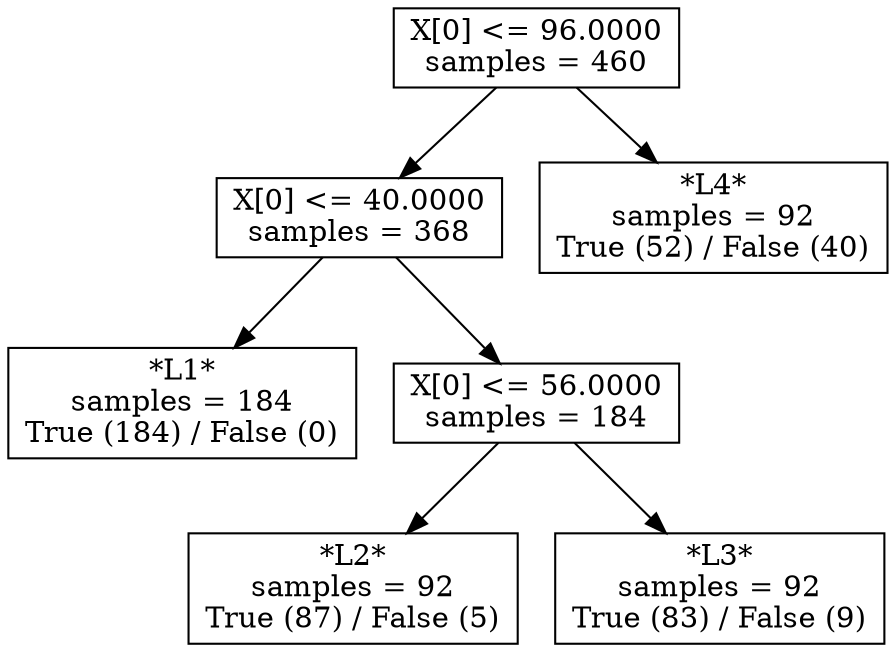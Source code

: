 digraph Tree {
0 [label="X[0] <= 96.0000\nsamples = 460", shape="box"] ;
1 [label="X[0] <= 40.0000\nsamples = 368", shape="box"] ;
0 -> 1 ;
2 [label="*L1*\nsamples = 184\nTrue (184) / False (0)", shape="box"] ;
1 -> 2 ;
3 [label="X[0] <= 56.0000\nsamples = 184", shape="box"] ;
1 -> 3 ;
4 [label="*L2*\nsamples = 92\nTrue (87) / False (5)", shape="box"] ;
3 -> 4 ;
5 [label="*L3*\nsamples = 92\nTrue (83) / False (9)", shape="box"] ;
3 -> 5 ;
6 [label="*L4*\nsamples = 92\nTrue (52) / False (40)", shape="box"] ;
0 -> 6 ;
}
